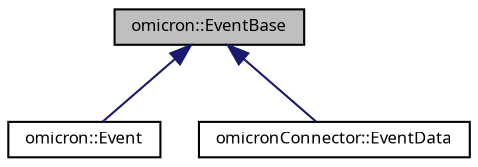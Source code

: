 digraph "omicron::EventBase"
{
  bgcolor="transparent";
  edge [fontname="FreeSans.ttf",fontsize="8",labelfontname="FreeSans.ttf",labelfontsize="8"];
  node [fontname="FreeSans.ttf",fontsize="8",shape=record];
  Node1 [label="omicron::EventBase",height=0.2,width=0.4,color="black", fillcolor="grey75", style="filled" fontcolor="black"];
  Node1 -> Node2 [dir="back",color="midnightblue",fontsize="8",style="solid",fontname="FreeSans.ttf"];
  Node2 [label="omicron::Event",height=0.2,width=0.4,color="black",URL="$classomicron_1_1_event.html",tooltip="Events are generated by Service instances. "];
  Node1 -> Node3 [dir="back",color="midnightblue",fontsize="8",style="solid",fontname="FreeSans.ttf"];
  Node3 [label="omicronConnector::EventData",height=0.2,width=0.4,color="black",URL="$structomicron_connector_1_1_event_data.html"];
}
